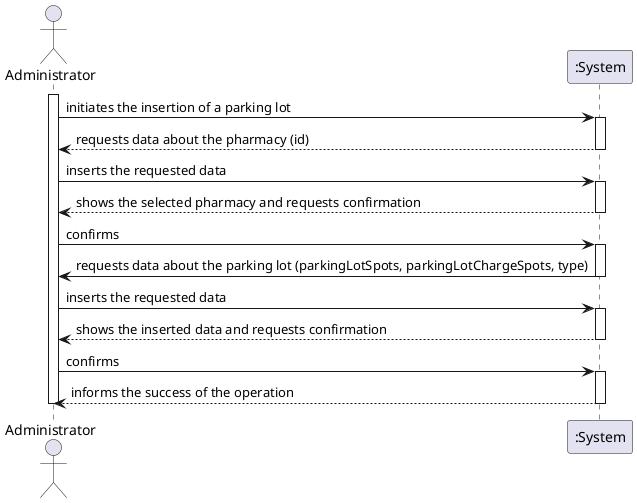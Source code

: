 @startuml
actor "Administrator" as ADM
participant ":System" as SYS

activate ADM
ADM -> SYS : initiates the insertion of a parking lot

activate SYS
SYS --> ADM : requests data about the pharmacy (id) 
deactivate SYS

ADM -> SYS : inserts the requested data

activate SYS
SYS --> ADM : shows the selected pharmacy and requests confirmation
deactivate SYS

ADM -> SYS : confirms

activate SYS
SYS -> ADM : requests data about the parking lot (parkingLotSpots, parkingLotChargeSpots, type)
deactivate SYS

ADM -> SYS : inserts the requested data

activate SYS
SYS --> ADM : shows the inserted data and requests confirmation
deactivate SYS

ADM -> SYS : confirms

activate SYS
SYS --> ADM : informs the success of the operation
deactivate SYS
deactivate ADM
@enduml
